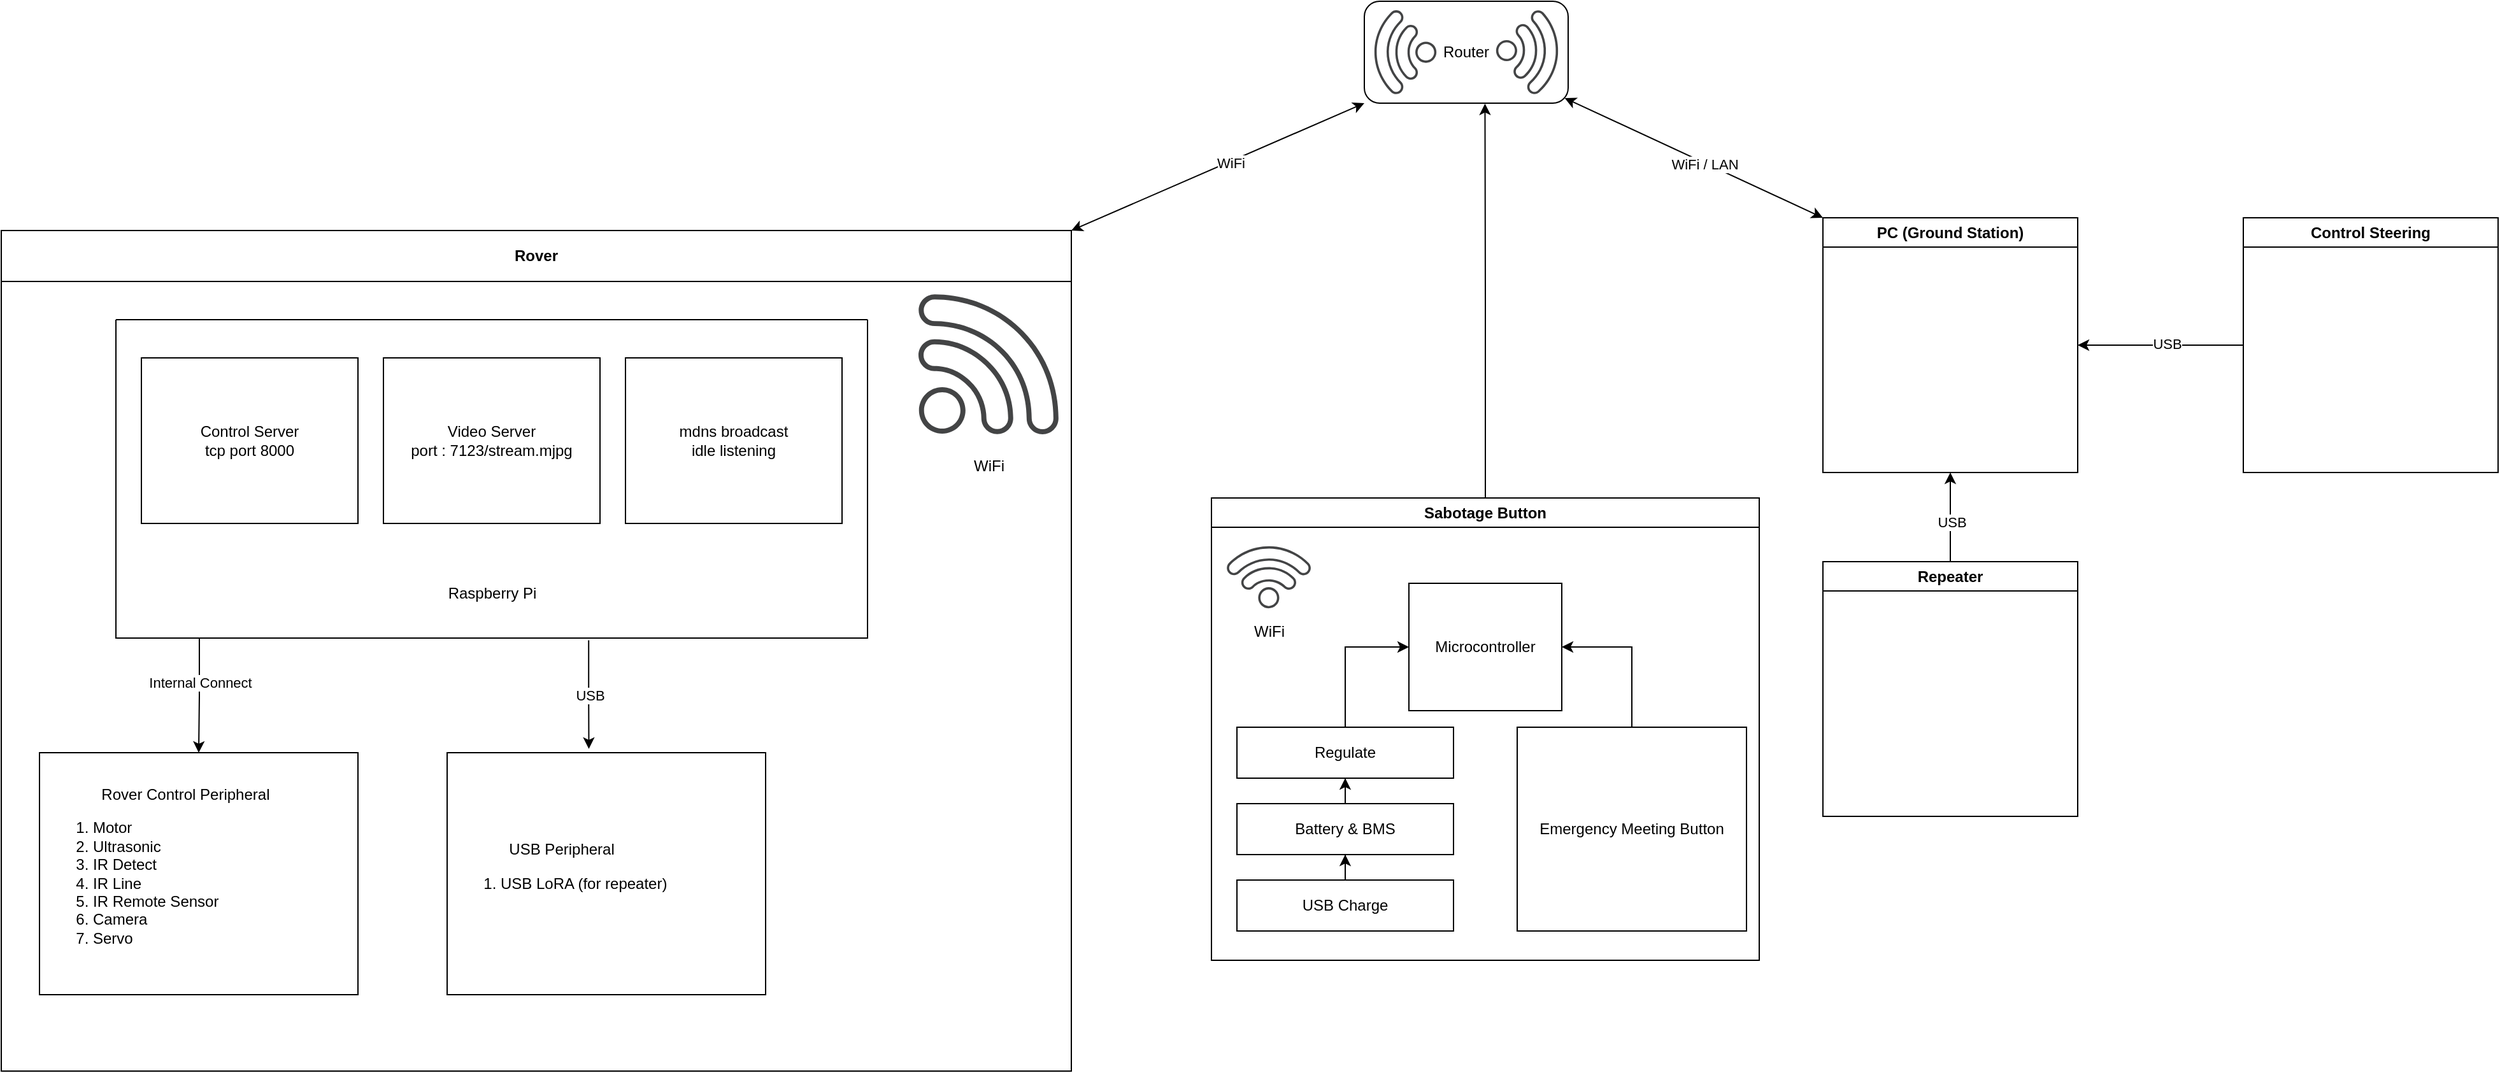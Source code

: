 <mxfile version="24.7.17">
  <diagram name="Overview" id="UhRu1boo0Z9T6AX8Ht3w">
    <mxGraphModel dx="1185" dy="688" grid="1" gridSize="10" guides="1" tooltips="1" connect="1" arrows="1" fold="1" page="1" pageScale="1" pageWidth="2336" pageHeight="1654" math="0" shadow="0">
      <root>
        <mxCell id="0" />
        <mxCell id="1" parent="0" />
        <mxCell id="oR2cxEqv1MCWyZYLTyET-2" value="Rover" style="swimlane;whiteSpace=wrap;html=1;startSize=40;" vertex="1" parent="1">
          <mxGeometry x="60" y="450" width="840" height="660" as="geometry" />
        </mxCell>
        <mxCell id="oR2cxEqv1MCWyZYLTyET-6" value="Control Server&lt;div&gt;tcp port 8000&lt;/div&gt;" style="rounded=0;whiteSpace=wrap;html=1;" vertex="1" parent="oR2cxEqv1MCWyZYLTyET-2">
          <mxGeometry x="110" y="100" width="170" height="130" as="geometry" />
        </mxCell>
        <mxCell id="oR2cxEqv1MCWyZYLTyET-8" value="Video Server&lt;div&gt;port : 7123/stream.mjpg&lt;/div&gt;" style="rounded=0;whiteSpace=wrap;html=1;" vertex="1" parent="oR2cxEqv1MCWyZYLTyET-2">
          <mxGeometry x="300" y="100" width="170" height="130" as="geometry" />
        </mxCell>
        <mxCell id="oR2cxEqv1MCWyZYLTyET-9" value="mdns broadcast&lt;div&gt;idle listening&lt;/div&gt;" style="rounded=0;whiteSpace=wrap;html=1;" vertex="1" parent="oR2cxEqv1MCWyZYLTyET-2">
          <mxGeometry x="490" y="100" width="170" height="130" as="geometry" />
        </mxCell>
        <mxCell id="oR2cxEqv1MCWyZYLTyET-14" style="edgeStyle=orthogonalEdgeStyle;rounded=0;orthogonalLoop=1;jettySize=auto;html=1;entryX=0.5;entryY=0;entryDx=0;entryDy=0;exitX=0.111;exitY=1.001;exitDx=0;exitDy=0;exitPerimeter=0;" edge="1" parent="oR2cxEqv1MCWyZYLTyET-2" source="oR2cxEqv1MCWyZYLTyET-11" target="oR2cxEqv1MCWyZYLTyET-13">
          <mxGeometry relative="1" as="geometry" />
        </mxCell>
        <mxCell id="oR2cxEqv1MCWyZYLTyET-15" value="Internal Connect" style="edgeLabel;html=1;align=center;verticalAlign=middle;resizable=0;points=[];" vertex="1" connectable="0" parent="oR2cxEqv1MCWyZYLTyET-14">
          <mxGeometry x="-0.227" relative="1" as="geometry">
            <mxPoint as="offset" />
          </mxGeometry>
        </mxCell>
        <mxCell id="oR2cxEqv1MCWyZYLTyET-11" value="" style="swimlane;startSize=0;" vertex="1" parent="oR2cxEqv1MCWyZYLTyET-2">
          <mxGeometry x="90" y="70" width="590" height="250" as="geometry" />
        </mxCell>
        <mxCell id="oR2cxEqv1MCWyZYLTyET-12" value="Raspberry Pi" style="text;html=1;align=center;verticalAlign=middle;resizable=0;points=[];autosize=1;strokeColor=none;fillColor=none;" vertex="1" parent="oR2cxEqv1MCWyZYLTyET-11">
          <mxGeometry x="250" y="200" width="90" height="30" as="geometry" />
        </mxCell>
        <mxCell id="oR2cxEqv1MCWyZYLTyET-13" value="&amp;nbsp; &amp;nbsp; &amp;nbsp; &amp;nbsp; &amp;nbsp; &amp;nbsp; &amp;nbsp; Rover Control Peripheral&lt;div&gt;&lt;ol&gt;&lt;li style=&quot;&quot;&gt;Motor&lt;/li&gt;&lt;li style=&quot;&quot;&gt;Ultrasonic&lt;/li&gt;&lt;li style=&quot;&quot;&gt;IR Detect&lt;/li&gt;&lt;li style=&quot;&quot;&gt;IR Line&lt;/li&gt;&lt;li style=&quot;&quot;&gt;IR Remote Sensor&lt;/li&gt;&lt;li style=&quot;&quot;&gt;Camera&lt;/li&gt;&lt;li style=&quot;&quot;&gt;Servo&lt;/li&gt;&lt;/ol&gt;&lt;/div&gt;" style="rounded=0;whiteSpace=wrap;html=1;align=left;" vertex="1" parent="oR2cxEqv1MCWyZYLTyET-2">
          <mxGeometry x="30" y="410" width="250" height="190" as="geometry" />
        </mxCell>
        <mxCell id="oR2cxEqv1MCWyZYLTyET-16" value="&amp;nbsp; &amp;nbsp; &amp;nbsp; &amp;nbsp; &amp;nbsp; &amp;nbsp; &amp;nbsp; USB Peripheral&lt;div&gt;&lt;ol&gt;&lt;li style=&quot;&quot;&gt;USB LoRA (for repeater)&lt;/li&gt;&lt;/ol&gt;&lt;/div&gt;" style="rounded=0;whiteSpace=wrap;html=1;align=left;" vertex="1" parent="oR2cxEqv1MCWyZYLTyET-2">
          <mxGeometry x="350" y="410" width="250" height="190" as="geometry" />
        </mxCell>
        <mxCell id="oR2cxEqv1MCWyZYLTyET-17" style="edgeStyle=orthogonalEdgeStyle;rounded=0;orthogonalLoop=1;jettySize=auto;html=1;entryX=0.445;entryY=-0.016;entryDx=0;entryDy=0;entryPerimeter=0;exitX=0.629;exitY=1.007;exitDx=0;exitDy=0;exitPerimeter=0;" edge="1" parent="oR2cxEqv1MCWyZYLTyET-2" source="oR2cxEqv1MCWyZYLTyET-11" target="oR2cxEqv1MCWyZYLTyET-16">
          <mxGeometry relative="1" as="geometry">
            <mxPoint x="461" y="330" as="sourcePoint" />
          </mxGeometry>
        </mxCell>
        <mxCell id="oR2cxEqv1MCWyZYLTyET-18" value="USB" style="edgeLabel;html=1;align=center;verticalAlign=middle;resizable=0;points=[];" vertex="1" connectable="0" parent="oR2cxEqv1MCWyZYLTyET-17">
          <mxGeometry x="-0.03" y="1" relative="1" as="geometry">
            <mxPoint y="1" as="offset" />
          </mxGeometry>
        </mxCell>
        <mxCell id="oR2cxEqv1MCWyZYLTyET-19" value="" style="sketch=0;pointerEvents=1;shadow=0;dashed=0;html=1;strokeColor=none;fillColor=#434445;aspect=fixed;labelPosition=center;verticalLabelPosition=bottom;verticalAlign=top;align=center;outlineConnect=0;shape=mxgraph.vvd.wi_fi;" vertex="1" parent="oR2cxEqv1MCWyZYLTyET-2">
          <mxGeometry x="720" y="50" width="110" height="110" as="geometry" />
        </mxCell>
        <mxCell id="oR2cxEqv1MCWyZYLTyET-21" value="WiFi" style="text;html=1;align=center;verticalAlign=middle;resizable=0;points=[];autosize=1;strokeColor=none;fillColor=none;" vertex="1" parent="oR2cxEqv1MCWyZYLTyET-2">
          <mxGeometry x="750" y="170" width="50" height="30" as="geometry" />
        </mxCell>
        <mxCell id="oR2cxEqv1MCWyZYLTyET-31" style="edgeStyle=orthogonalEdgeStyle;rounded=0;orthogonalLoop=1;jettySize=auto;html=1;entryX=1;entryY=0.5;entryDx=0;entryDy=0;" edge="1" parent="1" source="oR2cxEqv1MCWyZYLTyET-3" target="oR2cxEqv1MCWyZYLTyET-5">
          <mxGeometry relative="1" as="geometry" />
        </mxCell>
        <mxCell id="oR2cxEqv1MCWyZYLTyET-32" value="USB" style="edgeLabel;html=1;align=center;verticalAlign=middle;resizable=0;points=[];" vertex="1" connectable="0" parent="oR2cxEqv1MCWyZYLTyET-31">
          <mxGeometry x="-0.069" y="-1" relative="1" as="geometry">
            <mxPoint as="offset" />
          </mxGeometry>
        </mxCell>
        <mxCell id="oR2cxEqv1MCWyZYLTyET-3" value="Control Steering" style="swimlane;whiteSpace=wrap;html=1;" vertex="1" parent="1">
          <mxGeometry x="1820" y="440" width="200" height="200" as="geometry" />
        </mxCell>
        <mxCell id="oR2cxEqv1MCWyZYLTyET-22" style="edgeStyle=orthogonalEdgeStyle;rounded=0;orthogonalLoop=1;jettySize=auto;html=1;entryX=0.5;entryY=1;entryDx=0;entryDy=0;" edge="1" parent="1" source="oR2cxEqv1MCWyZYLTyET-4" target="oR2cxEqv1MCWyZYLTyET-5">
          <mxGeometry relative="1" as="geometry" />
        </mxCell>
        <mxCell id="oR2cxEqv1MCWyZYLTyET-23" value="USB" style="edgeLabel;html=1;align=center;verticalAlign=middle;resizable=0;points=[];" vertex="1" connectable="0" parent="oR2cxEqv1MCWyZYLTyET-22">
          <mxGeometry x="-0.114" y="-1" relative="1" as="geometry">
            <mxPoint as="offset" />
          </mxGeometry>
        </mxCell>
        <mxCell id="oR2cxEqv1MCWyZYLTyET-4" value="Repeater" style="swimlane;whiteSpace=wrap;html=1;" vertex="1" parent="1">
          <mxGeometry x="1490" y="710" width="200" height="200" as="geometry" />
        </mxCell>
        <mxCell id="oR2cxEqv1MCWyZYLTyET-5" value="PC (Ground Station)" style="swimlane;whiteSpace=wrap;html=1;" vertex="1" parent="1">
          <mxGeometry x="1490" y="440" width="200" height="200" as="geometry" />
        </mxCell>
        <mxCell id="oR2cxEqv1MCWyZYLTyET-20" value="Router" style="rounded=1;whiteSpace=wrap;html=1;" vertex="1" parent="1">
          <mxGeometry x="1130" y="270" width="160" height="80" as="geometry" />
        </mxCell>
        <mxCell id="oR2cxEqv1MCWyZYLTyET-24" value="" style="sketch=0;pointerEvents=1;shadow=0;dashed=0;html=1;strokeColor=none;fillColor=#434445;aspect=fixed;labelPosition=center;verticalLabelPosition=bottom;verticalAlign=top;align=center;outlineConnect=0;shape=mxgraph.vvd.wi_fi;rotation=-135;" vertex="1" parent="1">
          <mxGeometry x="1130" y="285" width="50" height="50" as="geometry" />
        </mxCell>
        <mxCell id="oR2cxEqv1MCWyZYLTyET-25" value="" style="sketch=0;pointerEvents=1;shadow=0;dashed=0;html=1;strokeColor=none;fillColor=#434445;aspect=fixed;labelPosition=center;verticalLabelPosition=bottom;verticalAlign=top;align=center;outlineConnect=0;shape=mxgraph.vvd.wi_fi;rotation=48;" vertex="1" parent="1">
          <mxGeometry x="1240" y="285" width="50" height="50" as="geometry" />
        </mxCell>
        <mxCell id="oR2cxEqv1MCWyZYLTyET-27" value="" style="edgeStyle=none;orthogonalLoop=1;jettySize=auto;html=1;rounded=0;exitX=1;exitY=0;exitDx=0;exitDy=0;entryX=0;entryY=1;entryDx=0;entryDy=0;startArrow=classic;startFill=1;" edge="1" parent="1" source="oR2cxEqv1MCWyZYLTyET-2" target="oR2cxEqv1MCWyZYLTyET-20">
          <mxGeometry width="100" relative="1" as="geometry">
            <mxPoint x="980" y="490" as="sourcePoint" />
            <mxPoint x="1080" y="490" as="targetPoint" />
            <Array as="points" />
          </mxGeometry>
        </mxCell>
        <mxCell id="oR2cxEqv1MCWyZYLTyET-28" value="WiFi" style="edgeLabel;html=1;align=center;verticalAlign=middle;resizable=0;points=[];" vertex="1" connectable="0" parent="oR2cxEqv1MCWyZYLTyET-27">
          <mxGeometry x="0.083" y="-1" relative="1" as="geometry">
            <mxPoint as="offset" />
          </mxGeometry>
        </mxCell>
        <mxCell id="oR2cxEqv1MCWyZYLTyET-29" value="" style="edgeStyle=none;orthogonalLoop=1;jettySize=auto;html=1;rounded=0;exitX=0.983;exitY=0.95;exitDx=0;exitDy=0;entryX=0;entryY=0;entryDx=0;entryDy=0;startArrow=classic;startFill=1;exitPerimeter=0;" edge="1" parent="1" source="oR2cxEqv1MCWyZYLTyET-20" target="oR2cxEqv1MCWyZYLTyET-5">
          <mxGeometry width="100" relative="1" as="geometry">
            <mxPoint x="910" y="460" as="sourcePoint" />
            <mxPoint x="1140" y="360" as="targetPoint" />
            <Array as="points" />
          </mxGeometry>
        </mxCell>
        <mxCell id="oR2cxEqv1MCWyZYLTyET-30" value="WiFi / LAN" style="edgeLabel;html=1;align=center;verticalAlign=middle;resizable=0;points=[];" vertex="1" connectable="0" parent="oR2cxEqv1MCWyZYLTyET-29">
          <mxGeometry x="0.083" y="-1" relative="1" as="geometry">
            <mxPoint as="offset" />
          </mxGeometry>
        </mxCell>
        <mxCell id="oR2cxEqv1MCWyZYLTyET-33" value="Sabotage Button" style="swimlane;whiteSpace=wrap;html=1;" vertex="1" parent="1">
          <mxGeometry x="1010" y="660" width="430" height="363" as="geometry" />
        </mxCell>
        <mxCell id="oR2cxEqv1MCWyZYLTyET-34" value="" style="sketch=0;pointerEvents=1;shadow=0;dashed=0;html=1;strokeColor=none;fillColor=#434445;aspect=fixed;labelPosition=center;verticalLabelPosition=bottom;verticalAlign=top;align=center;outlineConnect=0;shape=mxgraph.vvd.wi_fi;rotation=-45;" vertex="1" parent="oR2cxEqv1MCWyZYLTyET-33">
          <mxGeometry x="20" y="30" width="50" height="50" as="geometry" />
        </mxCell>
        <mxCell id="oR2cxEqv1MCWyZYLTyET-35" value="Microcontroller" style="whiteSpace=wrap;html=1;" vertex="1" parent="oR2cxEqv1MCWyZYLTyET-33">
          <mxGeometry x="155" y="67" width="120" height="100" as="geometry" />
        </mxCell>
        <mxCell id="oR2cxEqv1MCWyZYLTyET-43" style="edgeStyle=orthogonalEdgeStyle;rounded=0;orthogonalLoop=1;jettySize=auto;html=1;entryX=0.5;entryY=1;entryDx=0;entryDy=0;" edge="1" parent="oR2cxEqv1MCWyZYLTyET-33" source="oR2cxEqv1MCWyZYLTyET-36" target="oR2cxEqv1MCWyZYLTyET-37">
          <mxGeometry relative="1" as="geometry" />
        </mxCell>
        <mxCell id="oR2cxEqv1MCWyZYLTyET-36" value="USB Charge" style="whiteSpace=wrap;html=1;" vertex="1" parent="oR2cxEqv1MCWyZYLTyET-33">
          <mxGeometry x="20" y="300" width="170" height="40" as="geometry" />
        </mxCell>
        <mxCell id="oR2cxEqv1MCWyZYLTyET-42" style="edgeStyle=orthogonalEdgeStyle;rounded=0;orthogonalLoop=1;jettySize=auto;html=1;entryX=0.5;entryY=1;entryDx=0;entryDy=0;" edge="1" parent="oR2cxEqv1MCWyZYLTyET-33" source="oR2cxEqv1MCWyZYLTyET-37" target="oR2cxEqv1MCWyZYLTyET-38">
          <mxGeometry relative="1" as="geometry" />
        </mxCell>
        <mxCell id="oR2cxEqv1MCWyZYLTyET-37" value="Battery &amp;amp; BMS" style="whiteSpace=wrap;html=1;" vertex="1" parent="oR2cxEqv1MCWyZYLTyET-33">
          <mxGeometry x="20" y="240" width="170" height="40" as="geometry" />
        </mxCell>
        <mxCell id="oR2cxEqv1MCWyZYLTyET-41" style="edgeStyle=orthogonalEdgeStyle;rounded=0;orthogonalLoop=1;jettySize=auto;html=1;entryX=0;entryY=0.5;entryDx=0;entryDy=0;" edge="1" parent="oR2cxEqv1MCWyZYLTyET-33" source="oR2cxEqv1MCWyZYLTyET-38" target="oR2cxEqv1MCWyZYLTyET-35">
          <mxGeometry relative="1" as="geometry" />
        </mxCell>
        <mxCell id="oR2cxEqv1MCWyZYLTyET-38" value="Regulate" style="whiteSpace=wrap;html=1;" vertex="1" parent="oR2cxEqv1MCWyZYLTyET-33">
          <mxGeometry x="20" y="180" width="170" height="40" as="geometry" />
        </mxCell>
        <mxCell id="oR2cxEqv1MCWyZYLTyET-40" style="edgeStyle=orthogonalEdgeStyle;rounded=0;orthogonalLoop=1;jettySize=auto;html=1;entryX=1;entryY=0.5;entryDx=0;entryDy=0;" edge="1" parent="oR2cxEqv1MCWyZYLTyET-33" source="oR2cxEqv1MCWyZYLTyET-39" target="oR2cxEqv1MCWyZYLTyET-35">
          <mxGeometry relative="1" as="geometry" />
        </mxCell>
        <mxCell id="oR2cxEqv1MCWyZYLTyET-39" value="Emergency Meeting Button" style="whiteSpace=wrap;html=1;" vertex="1" parent="oR2cxEqv1MCWyZYLTyET-33">
          <mxGeometry x="240" y="180" width="180" height="160" as="geometry" />
        </mxCell>
        <mxCell id="oR2cxEqv1MCWyZYLTyET-44" value="WiFi" style="text;html=1;align=center;verticalAlign=middle;resizable=0;points=[];autosize=1;strokeColor=none;fillColor=none;" vertex="1" parent="oR2cxEqv1MCWyZYLTyET-33">
          <mxGeometry x="20" y="90" width="50" height="30" as="geometry" />
        </mxCell>
        <mxCell id="oR2cxEqv1MCWyZYLTyET-45" style="edgeStyle=orthogonalEdgeStyle;rounded=0;orthogonalLoop=1;jettySize=auto;html=1;entryX=0.592;entryY=1.004;entryDx=0;entryDy=0;entryPerimeter=0;" edge="1" parent="1" source="oR2cxEqv1MCWyZYLTyET-33" target="oR2cxEqv1MCWyZYLTyET-20">
          <mxGeometry relative="1" as="geometry" />
        </mxCell>
      </root>
    </mxGraphModel>
  </diagram>
</mxfile>
